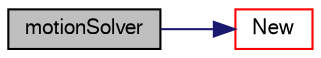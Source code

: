 digraph "motionSolver"
{
  bgcolor="transparent";
  edge [fontname="FreeSans",fontsize="10",labelfontname="FreeSans",labelfontsize="10"];
  node [fontname="FreeSans",fontsize="10",shape=record];
  rankdir="LR";
  Node2 [label="motionSolver",height=0.2,width=0.4,color="black", fillcolor="grey75", style="filled", fontcolor="black"];
  Node2 -> Node3 [color="midnightblue",fontsize="10",style="solid",fontname="FreeSans"];
  Node3 [label="New",height=0.2,width=0.4,color="red",URL="$a21578.html#a4569954e143d831f8b68a35e48a86a54",tooltip="Select constructed from polyMesh. "];
}
